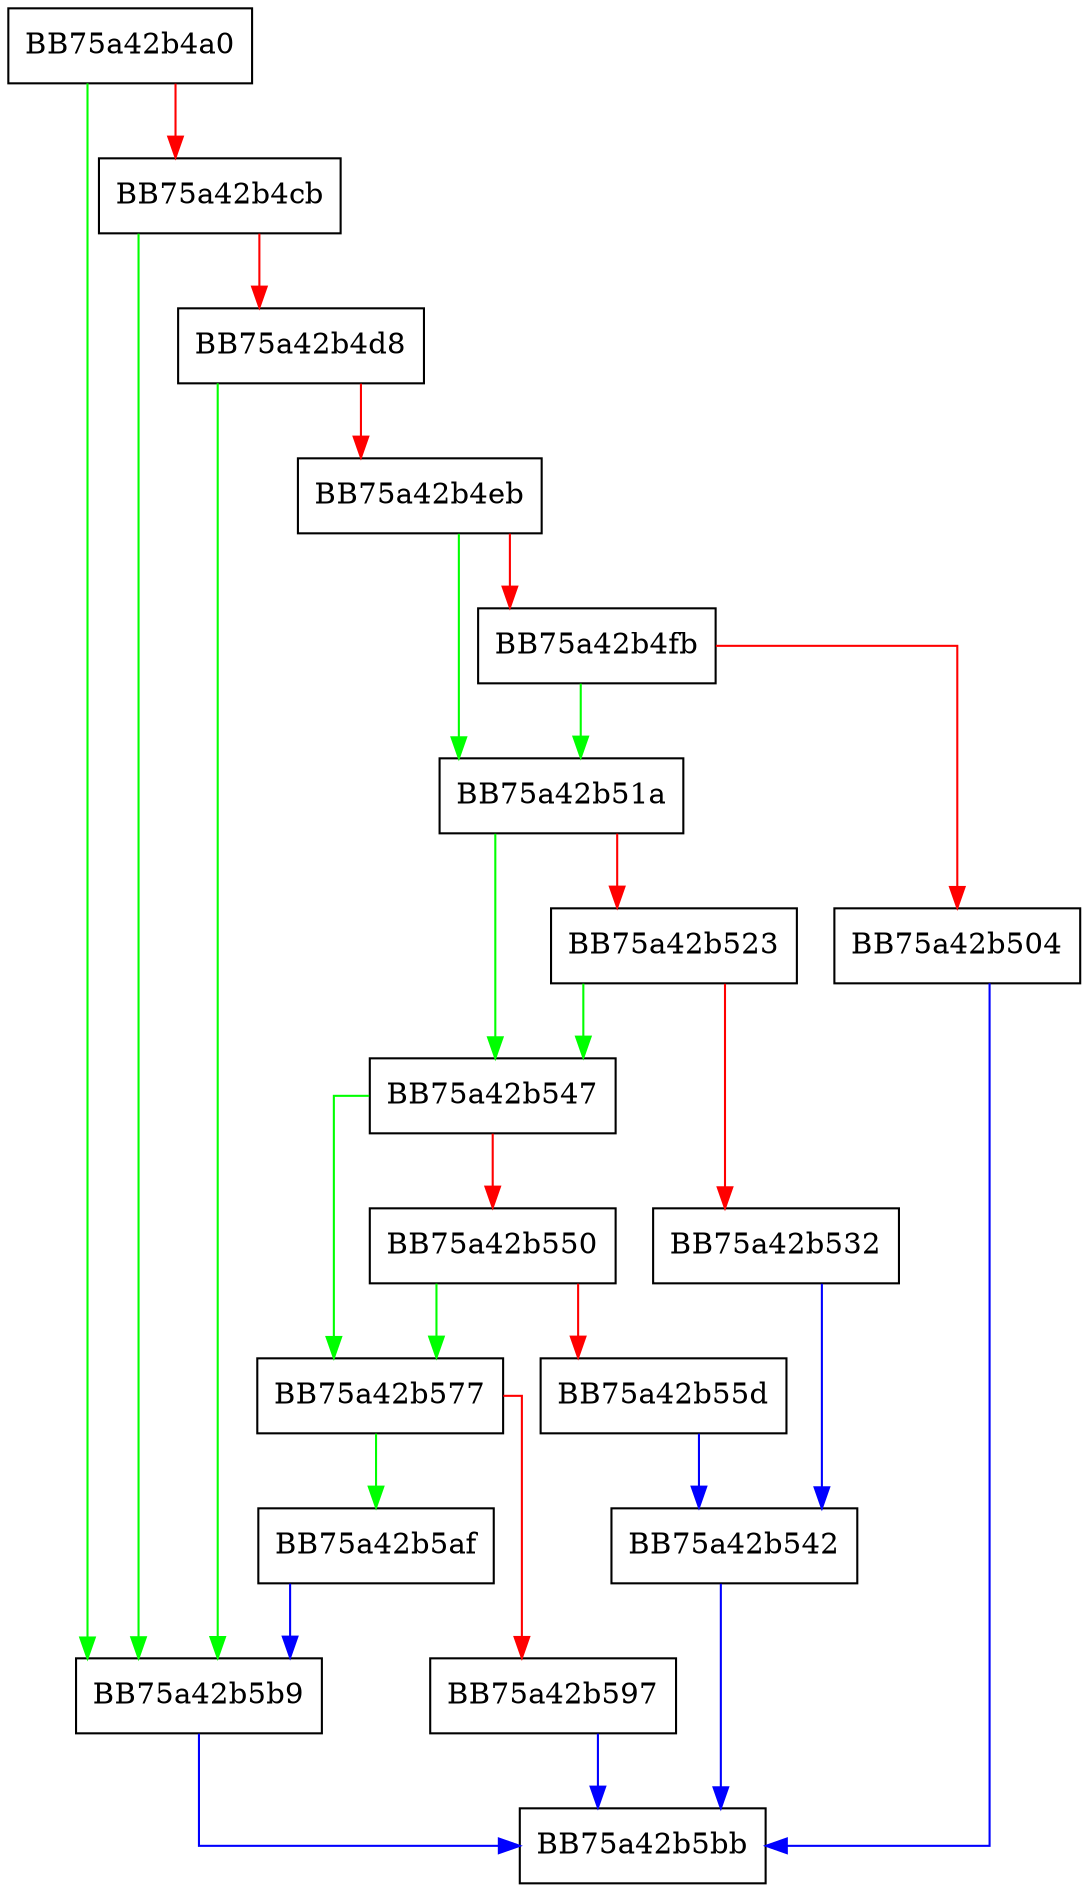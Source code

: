 digraph get_avail_bytes {
  node [shape="box"];
  graph [splines=ortho];
  BB75a42b4a0 -> BB75a42b5b9 [color="green"];
  BB75a42b4a0 -> BB75a42b4cb [color="red"];
  BB75a42b4cb -> BB75a42b5b9 [color="green"];
  BB75a42b4cb -> BB75a42b4d8 [color="red"];
  BB75a42b4d8 -> BB75a42b5b9 [color="green"];
  BB75a42b4d8 -> BB75a42b4eb [color="red"];
  BB75a42b4eb -> BB75a42b51a [color="green"];
  BB75a42b4eb -> BB75a42b4fb [color="red"];
  BB75a42b4fb -> BB75a42b51a [color="green"];
  BB75a42b4fb -> BB75a42b504 [color="red"];
  BB75a42b504 -> BB75a42b5bb [color="blue"];
  BB75a42b51a -> BB75a42b547 [color="green"];
  BB75a42b51a -> BB75a42b523 [color="red"];
  BB75a42b523 -> BB75a42b547 [color="green"];
  BB75a42b523 -> BB75a42b532 [color="red"];
  BB75a42b532 -> BB75a42b542 [color="blue"];
  BB75a42b542 -> BB75a42b5bb [color="blue"];
  BB75a42b547 -> BB75a42b577 [color="green"];
  BB75a42b547 -> BB75a42b550 [color="red"];
  BB75a42b550 -> BB75a42b577 [color="green"];
  BB75a42b550 -> BB75a42b55d [color="red"];
  BB75a42b55d -> BB75a42b542 [color="blue"];
  BB75a42b577 -> BB75a42b5af [color="green"];
  BB75a42b577 -> BB75a42b597 [color="red"];
  BB75a42b597 -> BB75a42b5bb [color="blue"];
  BB75a42b5af -> BB75a42b5b9 [color="blue"];
  BB75a42b5b9 -> BB75a42b5bb [color="blue"];
}